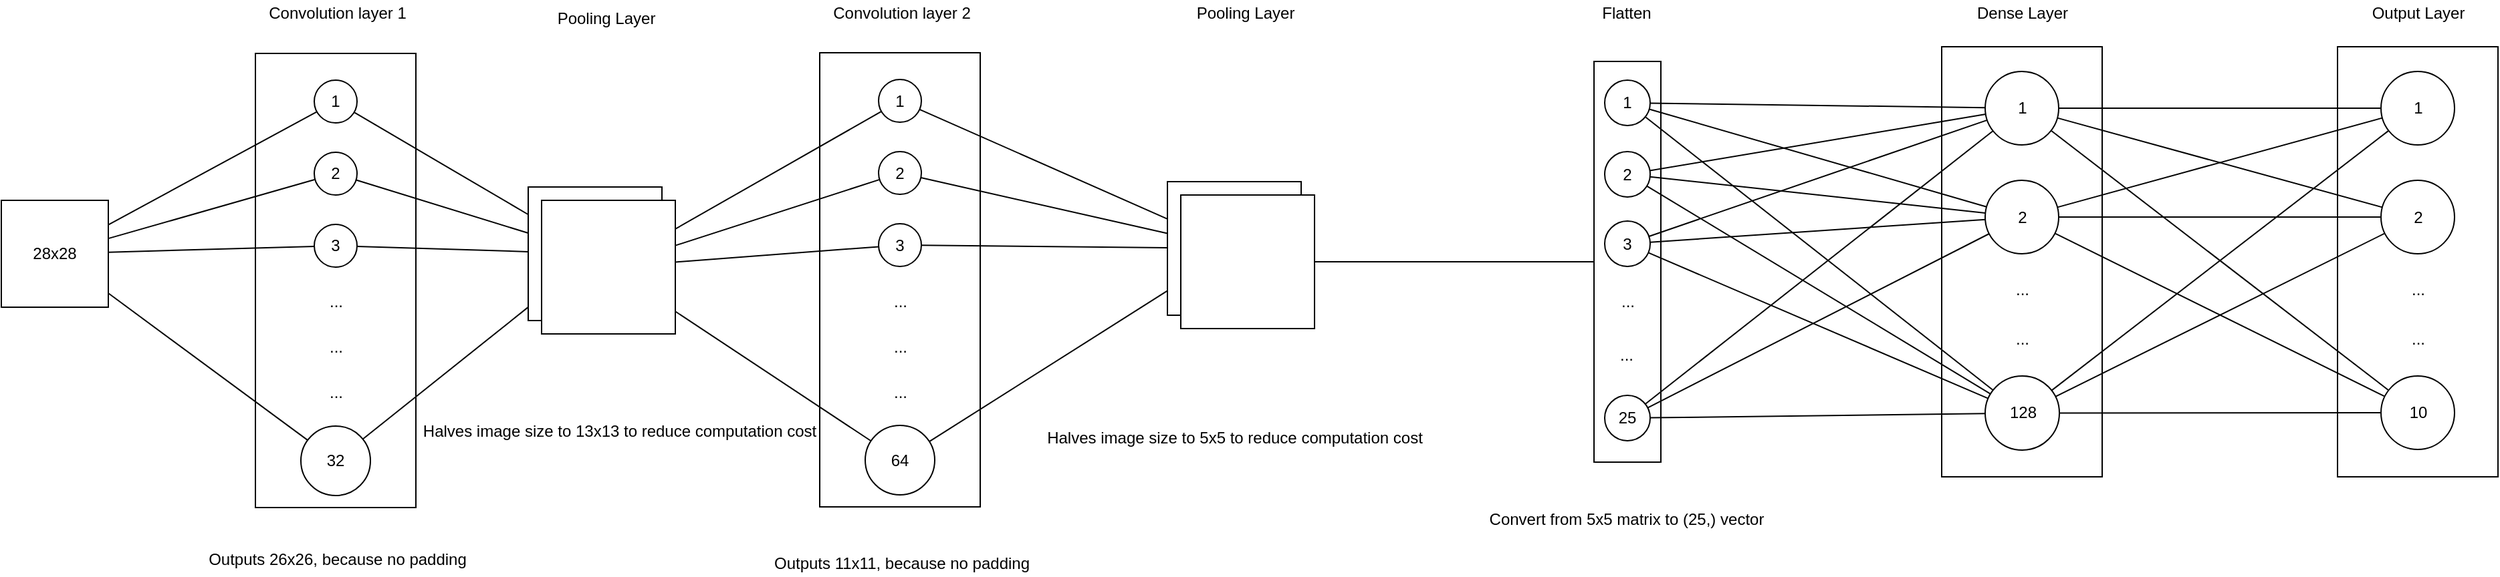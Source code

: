 <mxfile version="14.1.8" type="device"><diagram id="FoCLqsETbhlomeHjTRJn" name="Page-1"><mxGraphModel dx="1483" dy="889" grid="0" gridSize="10" guides="1" tooltips="1" connect="1" arrows="1" fold="1" page="0" pageScale="1" pageWidth="1169" pageHeight="827" math="0" shadow="0"><root><mxCell id="0"/><mxCell id="1" parent="0"/><mxCell id="E9-rQ-2AWhkA9_rPrqKt-1" value="28x28" style="whiteSpace=wrap;html=1;aspect=fixed;" parent="1" vertex="1"><mxGeometry x="150" y="270" width="80" height="80" as="geometry"/></mxCell><mxCell id="E9-rQ-2AWhkA9_rPrqKt-3" value="" style="rounded=0;whiteSpace=wrap;html=1;" parent="1" vertex="1"><mxGeometry x="340" y="160" width="120" height="340" as="geometry"/></mxCell><mxCell id="E9-rQ-2AWhkA9_rPrqKt-4" value="Convolution layer 1" style="text;html=1;align=center;verticalAlign=middle;resizable=0;points=[];autosize=1;" parent="1" vertex="1"><mxGeometry x="345" y="121" width="112" height="18" as="geometry"/></mxCell><mxCell id="aYrtP5bcUz-ZCTeEqJv8-25" style="edgeStyle=none;rounded=0;orthogonalLoop=1;jettySize=auto;html=1;endArrow=none;endFill=0;" edge="1" parent="1" source="aYrtP5bcUz-ZCTeEqJv8-1" target="aYrtP5bcUz-ZCTeEqJv8-12"><mxGeometry relative="1" as="geometry"/></mxCell><mxCell id="aYrtP5bcUz-ZCTeEqJv8-1" value="1" style="ellipse;whiteSpace=wrap;html=1;aspect=fixed;" vertex="1" parent="1"><mxGeometry x="384" y="180" width="32" height="32" as="geometry"/></mxCell><mxCell id="aYrtP5bcUz-ZCTeEqJv8-26" style="edgeStyle=none;rounded=0;orthogonalLoop=1;jettySize=auto;html=1;endArrow=none;endFill=0;" edge="1" parent="1" source="aYrtP5bcUz-ZCTeEqJv8-2" target="aYrtP5bcUz-ZCTeEqJv8-12"><mxGeometry relative="1" as="geometry"/></mxCell><mxCell id="aYrtP5bcUz-ZCTeEqJv8-2" value="2" style="ellipse;whiteSpace=wrap;html=1;aspect=fixed;" vertex="1" parent="1"><mxGeometry x="384" y="234" width="32" height="32" as="geometry"/></mxCell><mxCell id="aYrtP5bcUz-ZCTeEqJv8-27" style="edgeStyle=none;rounded=0;orthogonalLoop=1;jettySize=auto;html=1;endArrow=none;endFill=0;" edge="1" parent="1" source="aYrtP5bcUz-ZCTeEqJv8-3" target="aYrtP5bcUz-ZCTeEqJv8-12"><mxGeometry relative="1" as="geometry"/></mxCell><mxCell id="aYrtP5bcUz-ZCTeEqJv8-3" value="3" style="ellipse;whiteSpace=wrap;html=1;aspect=fixed;" vertex="1" parent="1"><mxGeometry x="384" y="288" width="32" height="32" as="geometry"/></mxCell><mxCell id="aYrtP5bcUz-ZCTeEqJv8-4" value="..." style="text;html=1;align=center;verticalAlign=middle;resizable=0;points=[];autosize=1;" vertex="1" parent="1"><mxGeometry x="390" y="337" width="20" height="18" as="geometry"/></mxCell><mxCell id="aYrtP5bcUz-ZCTeEqJv8-5" value="..." style="text;html=1;align=center;verticalAlign=middle;resizable=0;points=[];autosize=1;" vertex="1" parent="1"><mxGeometry x="390" y="371" width="20" height="18" as="geometry"/></mxCell><mxCell id="aYrtP5bcUz-ZCTeEqJv8-6" value="..." style="text;html=1;align=center;verticalAlign=middle;resizable=0;points=[];autosize=1;" vertex="1" parent="1"><mxGeometry x="390" y="405" width="20" height="18" as="geometry"/></mxCell><mxCell id="aYrtP5bcUz-ZCTeEqJv8-28" style="edgeStyle=none;rounded=0;orthogonalLoop=1;jettySize=auto;html=1;endArrow=none;endFill=0;" edge="1" parent="1" source="aYrtP5bcUz-ZCTeEqJv8-7" target="aYrtP5bcUz-ZCTeEqJv8-12"><mxGeometry relative="1" as="geometry"/></mxCell><mxCell id="aYrtP5bcUz-ZCTeEqJv8-7" value="32" style="ellipse;whiteSpace=wrap;html=1;aspect=fixed;" vertex="1" parent="1"><mxGeometry x="374" y="439" width="52" height="52" as="geometry"/></mxCell><mxCell id="aYrtP5bcUz-ZCTeEqJv8-8" style="rounded=0;orthogonalLoop=1;jettySize=auto;html=1;endArrow=none;endFill=0;" edge="1" parent="1" source="E9-rQ-2AWhkA9_rPrqKt-1" target="aYrtP5bcUz-ZCTeEqJv8-1"><mxGeometry relative="1" as="geometry"/></mxCell><mxCell id="aYrtP5bcUz-ZCTeEqJv8-9" style="rounded=0;orthogonalLoop=1;jettySize=auto;html=1;endArrow=none;endFill=0;" edge="1" parent="1" source="E9-rQ-2AWhkA9_rPrqKt-1" target="aYrtP5bcUz-ZCTeEqJv8-2"><mxGeometry relative="1" as="geometry"><mxPoint x="240" y="298.286" as="sourcePoint"/><mxPoint x="395.938" y="213.633" as="targetPoint"/></mxGeometry></mxCell><mxCell id="aYrtP5bcUz-ZCTeEqJv8-10" style="rounded=0;orthogonalLoop=1;jettySize=auto;html=1;endArrow=none;endFill=0;" edge="1" parent="1" source="E9-rQ-2AWhkA9_rPrqKt-1" target="aYrtP5bcUz-ZCTeEqJv8-3"><mxGeometry relative="1" as="geometry"><mxPoint x="250" y="308.286" as="sourcePoint"/><mxPoint x="405.938" y="223.633" as="targetPoint"/></mxGeometry></mxCell><mxCell id="aYrtP5bcUz-ZCTeEqJv8-11" style="rounded=0;orthogonalLoop=1;jettySize=auto;html=1;endArrow=none;endFill=0;" edge="1" parent="1" source="E9-rQ-2AWhkA9_rPrqKt-1" target="aYrtP5bcUz-ZCTeEqJv8-7"><mxGeometry relative="1" as="geometry"><mxPoint x="240" y="318.857" as="sourcePoint"/><mxPoint x="394.007" y="314.457" as="targetPoint"/></mxGeometry></mxCell><mxCell id="aYrtP5bcUz-ZCTeEqJv8-12" value="" style="whiteSpace=wrap;html=1;aspect=fixed;" vertex="1" parent="1"><mxGeometry x="544" y="260" width="100" height="100" as="geometry"/></mxCell><mxCell id="aYrtP5bcUz-ZCTeEqJv8-14" value="" style="whiteSpace=wrap;html=1;aspect=fixed;" vertex="1" parent="1"><mxGeometry x="554" y="270" width="100" height="100" as="geometry"/></mxCell><mxCell id="aYrtP5bcUz-ZCTeEqJv8-15" value="Pooling Layer" style="text;html=1;align=center;verticalAlign=middle;resizable=0;points=[];autosize=1;" vertex="1" parent="1"><mxGeometry x="560" y="125" width="84" height="18" as="geometry"/></mxCell><mxCell id="aYrtP5bcUz-ZCTeEqJv8-16" value="" style="rounded=0;whiteSpace=wrap;html=1;" vertex="1" parent="1"><mxGeometry x="762" y="159.5" width="120" height="340" as="geometry"/></mxCell><mxCell id="aYrtP5bcUz-ZCTeEqJv8-17" value="Convolution layer 2" style="text;html=1;align=center;verticalAlign=middle;resizable=0;points=[];autosize=1;" vertex="1" parent="1"><mxGeometry x="767" y="120.5" width="112" height="18" as="geometry"/></mxCell><mxCell id="aYrtP5bcUz-ZCTeEqJv8-36" style="edgeStyle=none;rounded=0;orthogonalLoop=1;jettySize=auto;html=1;endArrow=none;endFill=0;" edge="1" parent="1" source="aYrtP5bcUz-ZCTeEqJv8-18" target="aYrtP5bcUz-ZCTeEqJv8-33"><mxGeometry relative="1" as="geometry"/></mxCell><mxCell id="aYrtP5bcUz-ZCTeEqJv8-18" value="1" style="ellipse;whiteSpace=wrap;html=1;aspect=fixed;" vertex="1" parent="1"><mxGeometry x="806" y="179.5" width="32" height="32" as="geometry"/></mxCell><mxCell id="aYrtP5bcUz-ZCTeEqJv8-37" style="edgeStyle=none;rounded=0;orthogonalLoop=1;jettySize=auto;html=1;endArrow=none;endFill=0;" edge="1" parent="1" source="aYrtP5bcUz-ZCTeEqJv8-19" target="aYrtP5bcUz-ZCTeEqJv8-33"><mxGeometry relative="1" as="geometry"/></mxCell><mxCell id="aYrtP5bcUz-ZCTeEqJv8-19" value="2" style="ellipse;whiteSpace=wrap;html=1;aspect=fixed;" vertex="1" parent="1"><mxGeometry x="806" y="233.5" width="32" height="32" as="geometry"/></mxCell><mxCell id="aYrtP5bcUz-ZCTeEqJv8-38" style="edgeStyle=none;rounded=0;orthogonalLoop=1;jettySize=auto;html=1;endArrow=none;endFill=0;" edge="1" parent="1" source="aYrtP5bcUz-ZCTeEqJv8-20" target="aYrtP5bcUz-ZCTeEqJv8-33"><mxGeometry relative="1" as="geometry"/></mxCell><mxCell id="aYrtP5bcUz-ZCTeEqJv8-20" value="3" style="ellipse;whiteSpace=wrap;html=1;aspect=fixed;" vertex="1" parent="1"><mxGeometry x="806" y="287.5" width="32" height="32" as="geometry"/></mxCell><mxCell id="aYrtP5bcUz-ZCTeEqJv8-21" value="..." style="text;html=1;align=center;verticalAlign=middle;resizable=0;points=[];autosize=1;" vertex="1" parent="1"><mxGeometry x="812" y="336.5" width="20" height="18" as="geometry"/></mxCell><mxCell id="aYrtP5bcUz-ZCTeEqJv8-22" value="..." style="text;html=1;align=center;verticalAlign=middle;resizable=0;points=[];autosize=1;" vertex="1" parent="1"><mxGeometry x="812" y="370.5" width="20" height="18" as="geometry"/></mxCell><mxCell id="aYrtP5bcUz-ZCTeEqJv8-23" value="..." style="text;html=1;align=center;verticalAlign=middle;resizable=0;points=[];autosize=1;" vertex="1" parent="1"><mxGeometry x="812" y="404.5" width="20" height="18" as="geometry"/></mxCell><mxCell id="aYrtP5bcUz-ZCTeEqJv8-39" style="edgeStyle=none;rounded=0;orthogonalLoop=1;jettySize=auto;html=1;endArrow=none;endFill=0;" edge="1" parent="1" source="aYrtP5bcUz-ZCTeEqJv8-24" target="aYrtP5bcUz-ZCTeEqJv8-33"><mxGeometry relative="1" as="geometry"/></mxCell><mxCell id="aYrtP5bcUz-ZCTeEqJv8-24" value="64" style="ellipse;whiteSpace=wrap;html=1;aspect=fixed;" vertex="1" parent="1"><mxGeometry x="796" y="438.5" width="52" height="52" as="geometry"/></mxCell><mxCell id="aYrtP5bcUz-ZCTeEqJv8-33" value="" style="whiteSpace=wrap;html=1;aspect=fixed;" vertex="1" parent="1"><mxGeometry x="1022" y="256" width="100" height="100" as="geometry"/></mxCell><mxCell id="aYrtP5bcUz-ZCTeEqJv8-50" style="edgeStyle=none;rounded=0;orthogonalLoop=1;jettySize=auto;html=1;endArrow=none;endFill=0;" edge="1" parent="1" source="aYrtP5bcUz-ZCTeEqJv8-34" target="aYrtP5bcUz-ZCTeEqJv8-48"><mxGeometry relative="1" as="geometry"/></mxCell><mxCell id="aYrtP5bcUz-ZCTeEqJv8-34" value="" style="whiteSpace=wrap;html=1;aspect=fixed;" vertex="1" parent="1"><mxGeometry x="1032" y="266" width="100" height="100" as="geometry"/></mxCell><mxCell id="aYrtP5bcUz-ZCTeEqJv8-35" value="Pooling Layer" style="text;html=1;align=center;verticalAlign=middle;resizable=0;points=[];autosize=1;" vertex="1" parent="1"><mxGeometry x="1038" y="121" width="84" height="18" as="geometry"/></mxCell><mxCell id="aYrtP5bcUz-ZCTeEqJv8-40" value="Outputs 26x26, because no padding" style="text;html=1;align=center;verticalAlign=middle;resizable=0;points=[];autosize=1;" vertex="1" parent="1"><mxGeometry x="299.5" y="530" width="203" height="18" as="geometry"/></mxCell><mxCell id="aYrtP5bcUz-ZCTeEqJv8-41" value="Halves image size to 13x13 to reduce computation cost" style="text;html=1;align=center;verticalAlign=middle;resizable=0;points=[];autosize=1;" vertex="1" parent="1"><mxGeometry x="460" y="434" width="304" height="18" as="geometry"/></mxCell><mxCell id="aYrtP5bcUz-ZCTeEqJv8-44" value="Outputs 11x11, because no padding" style="text;html=1;align=center;verticalAlign=middle;resizable=0;points=[];autosize=1;" vertex="1" parent="1"><mxGeometry x="722.5" y="533" width="201" height="18" as="geometry"/></mxCell><mxCell id="aYrtP5bcUz-ZCTeEqJv8-46" value="Halves image size to 5x5 to reduce computation cost" style="text;html=1;align=center;verticalAlign=middle;resizable=0;points=[];autosize=1;" vertex="1" parent="1"><mxGeometry x="926.5" y="439" width="291" height="18" as="geometry"/></mxCell><mxCell id="aYrtP5bcUz-ZCTeEqJv8-47" value="Flatten" style="text;html=1;align=center;verticalAlign=middle;resizable=0;points=[];autosize=1;" vertex="1" parent="1"><mxGeometry x="1341" y="120.5" width="47" height="18" as="geometry"/></mxCell><mxCell id="aYrtP5bcUz-ZCTeEqJv8-48" value="" style="rounded=0;whiteSpace=wrap;html=1;" vertex="1" parent="1"><mxGeometry x="1341" y="166" width="50" height="300" as="geometry"/></mxCell><mxCell id="aYrtP5bcUz-ZCTeEqJv8-49" value="Convert from 5x5 matrix to (25,) vector" style="text;html=1;align=center;verticalAlign=middle;resizable=0;points=[];autosize=1;" vertex="1" parent="1"><mxGeometry x="1256.5" y="500" width="216" height="18" as="geometry"/></mxCell><mxCell id="aYrtP5bcUz-ZCTeEqJv8-51" value="1" style="ellipse;whiteSpace=wrap;html=1;aspect=fixed;" vertex="1" parent="1"><mxGeometry x="1349" y="180" width="34" height="34" as="geometry"/></mxCell><mxCell id="aYrtP5bcUz-ZCTeEqJv8-52" value="2" style="ellipse;whiteSpace=wrap;html=1;aspect=fixed;" vertex="1" parent="1"><mxGeometry x="1349" y="233.5" width="34" height="34" as="geometry"/></mxCell><mxCell id="aYrtP5bcUz-ZCTeEqJv8-53" value="3" style="ellipse;whiteSpace=wrap;html=1;aspect=fixed;" vertex="1" parent="1"><mxGeometry x="1349" y="285.5" width="34" height="34" as="geometry"/></mxCell><mxCell id="aYrtP5bcUz-ZCTeEqJv8-54" value="25" style="ellipse;whiteSpace=wrap;html=1;aspect=fixed;" vertex="1" parent="1"><mxGeometry x="1349" y="416" width="34" height="34" as="geometry"/></mxCell><mxCell id="aYrtP5bcUz-ZCTeEqJv8-56" value="..." style="text;html=1;align=center;verticalAlign=middle;resizable=0;points=[];autosize=1;" vertex="1" parent="1"><mxGeometry x="1356" y="336.5" width="20" height="18" as="geometry"/></mxCell><mxCell id="aYrtP5bcUz-ZCTeEqJv8-57" value="..." style="text;html=1;align=center;verticalAlign=middle;resizable=0;points=[];autosize=1;" vertex="1" parent="1"><mxGeometry x="1354.5" y="377" width="20" height="18" as="geometry"/></mxCell><mxCell id="aYrtP5bcUz-ZCTeEqJv8-59" value="" style="rounded=0;whiteSpace=wrap;html=1;" vertex="1" parent="1"><mxGeometry x="1601" y="155" width="120" height="322" as="geometry"/></mxCell><mxCell id="aYrtP5bcUz-ZCTeEqJv8-60" value="Dense Layer" style="text;html=1;align=center;verticalAlign=middle;resizable=0;points=[];autosize=1;" vertex="1" parent="1"><mxGeometry x="1622" y="121" width="78" height="18" as="geometry"/></mxCell><mxCell id="aYrtP5bcUz-ZCTeEqJv8-61" value="1" style="ellipse;whiteSpace=wrap;html=1;aspect=fixed;" vertex="1" parent="1"><mxGeometry x="1633.5" y="173.5" width="55" height="55" as="geometry"/></mxCell><mxCell id="aYrtP5bcUz-ZCTeEqJv8-62" value="2" style="ellipse;whiteSpace=wrap;html=1;aspect=fixed;" vertex="1" parent="1"><mxGeometry x="1633.5" y="255" width="55" height="55" as="geometry"/></mxCell><mxCell id="aYrtP5bcUz-ZCTeEqJv8-63" value="128" style="ellipse;whiteSpace=wrap;html=1;aspect=fixed;" vertex="1" parent="1"><mxGeometry x="1633.5" y="401.5" width="55.5" height="55.5" as="geometry"/></mxCell><mxCell id="aYrtP5bcUz-ZCTeEqJv8-64" value="..." style="text;html=1;align=center;verticalAlign=middle;resizable=0;points=[];autosize=1;" vertex="1" parent="1"><mxGeometry x="1651" y="327.5" width="20" height="18" as="geometry"/></mxCell><mxCell id="aYrtP5bcUz-ZCTeEqJv8-65" value="..." style="text;html=1;align=center;verticalAlign=middle;resizable=0;points=[];autosize=1;" vertex="1" parent="1"><mxGeometry x="1651" y="364.5" width="20" height="18" as="geometry"/></mxCell><mxCell id="aYrtP5bcUz-ZCTeEqJv8-29" style="edgeStyle=none;rounded=0;orthogonalLoop=1;jettySize=auto;html=1;endArrow=none;endFill=0;" edge="1" parent="1" source="aYrtP5bcUz-ZCTeEqJv8-14" target="aYrtP5bcUz-ZCTeEqJv8-18"><mxGeometry relative="1" as="geometry"/></mxCell><mxCell id="aYrtP5bcUz-ZCTeEqJv8-30" style="edgeStyle=none;rounded=0;orthogonalLoop=1;jettySize=auto;html=1;endArrow=none;endFill=0;" edge="1" parent="1" source="aYrtP5bcUz-ZCTeEqJv8-14" target="aYrtP5bcUz-ZCTeEqJv8-19"><mxGeometry relative="1" as="geometry"/></mxCell><mxCell id="aYrtP5bcUz-ZCTeEqJv8-31" style="edgeStyle=none;rounded=0;orthogonalLoop=1;jettySize=auto;html=1;endArrow=none;endFill=0;" edge="1" parent="1" source="aYrtP5bcUz-ZCTeEqJv8-14" target="aYrtP5bcUz-ZCTeEqJv8-20"><mxGeometry relative="1" as="geometry"/></mxCell><mxCell id="aYrtP5bcUz-ZCTeEqJv8-32" style="edgeStyle=none;rounded=0;orthogonalLoop=1;jettySize=auto;html=1;endArrow=none;endFill=0;" edge="1" parent="1" source="aYrtP5bcUz-ZCTeEqJv8-14" target="aYrtP5bcUz-ZCTeEqJv8-24"><mxGeometry relative="1" as="geometry"/></mxCell><mxCell id="aYrtP5bcUz-ZCTeEqJv8-66" style="edgeStyle=none;rounded=0;orthogonalLoop=1;jettySize=auto;html=1;endArrow=none;endFill=0;" edge="1" parent="1" source="aYrtP5bcUz-ZCTeEqJv8-51" target="aYrtP5bcUz-ZCTeEqJv8-61"><mxGeometry relative="1" as="geometry"/></mxCell><mxCell id="aYrtP5bcUz-ZCTeEqJv8-67" style="edgeStyle=none;rounded=0;orthogonalLoop=1;jettySize=auto;html=1;endArrow=none;endFill=0;" edge="1" parent="1" source="aYrtP5bcUz-ZCTeEqJv8-51" target="aYrtP5bcUz-ZCTeEqJv8-62"><mxGeometry relative="1" as="geometry"/></mxCell><mxCell id="aYrtP5bcUz-ZCTeEqJv8-68" style="edgeStyle=none;rounded=0;orthogonalLoop=1;jettySize=auto;html=1;endArrow=none;endFill=0;" edge="1" parent="1" source="aYrtP5bcUz-ZCTeEqJv8-51" target="aYrtP5bcUz-ZCTeEqJv8-63"><mxGeometry relative="1" as="geometry"/></mxCell><mxCell id="aYrtP5bcUz-ZCTeEqJv8-69" style="edgeStyle=none;rounded=0;orthogonalLoop=1;jettySize=auto;html=1;endArrow=none;endFill=0;" edge="1" parent="1" source="aYrtP5bcUz-ZCTeEqJv8-52" target="aYrtP5bcUz-ZCTeEqJv8-61"><mxGeometry relative="1" as="geometry"/></mxCell><mxCell id="aYrtP5bcUz-ZCTeEqJv8-70" style="edgeStyle=none;rounded=0;orthogonalLoop=1;jettySize=auto;html=1;endArrow=none;endFill=0;" edge="1" parent="1" source="aYrtP5bcUz-ZCTeEqJv8-52" target="aYrtP5bcUz-ZCTeEqJv8-62"><mxGeometry relative="1" as="geometry"/></mxCell><mxCell id="aYrtP5bcUz-ZCTeEqJv8-71" style="edgeStyle=none;rounded=0;orthogonalLoop=1;jettySize=auto;html=1;endArrow=none;endFill=0;" edge="1" parent="1" source="aYrtP5bcUz-ZCTeEqJv8-52" target="aYrtP5bcUz-ZCTeEqJv8-63"><mxGeometry relative="1" as="geometry"/></mxCell><mxCell id="aYrtP5bcUz-ZCTeEqJv8-72" style="edgeStyle=none;rounded=0;orthogonalLoop=1;jettySize=auto;html=1;endArrow=none;endFill=0;" edge="1" parent="1" source="aYrtP5bcUz-ZCTeEqJv8-53" target="aYrtP5bcUz-ZCTeEqJv8-61"><mxGeometry relative="1" as="geometry"/></mxCell><mxCell id="aYrtP5bcUz-ZCTeEqJv8-73" style="edgeStyle=none;rounded=0;orthogonalLoop=1;jettySize=auto;html=1;endArrow=none;endFill=0;" edge="1" parent="1" source="aYrtP5bcUz-ZCTeEqJv8-53" target="aYrtP5bcUz-ZCTeEqJv8-62"><mxGeometry relative="1" as="geometry"/></mxCell><mxCell id="aYrtP5bcUz-ZCTeEqJv8-74" style="edgeStyle=none;rounded=0;orthogonalLoop=1;jettySize=auto;html=1;endArrow=none;endFill=0;" edge="1" parent="1" source="aYrtP5bcUz-ZCTeEqJv8-53" target="aYrtP5bcUz-ZCTeEqJv8-63"><mxGeometry relative="1" as="geometry"/></mxCell><mxCell id="aYrtP5bcUz-ZCTeEqJv8-75" style="edgeStyle=none;rounded=0;orthogonalLoop=1;jettySize=auto;html=1;endArrow=none;endFill=0;" edge="1" parent="1" source="aYrtP5bcUz-ZCTeEqJv8-54" target="aYrtP5bcUz-ZCTeEqJv8-61"><mxGeometry relative="1" as="geometry"/></mxCell><mxCell id="aYrtP5bcUz-ZCTeEqJv8-76" style="edgeStyle=none;rounded=0;orthogonalLoop=1;jettySize=auto;html=1;endArrow=none;endFill=0;" edge="1" parent="1" source="aYrtP5bcUz-ZCTeEqJv8-54" target="aYrtP5bcUz-ZCTeEqJv8-62"><mxGeometry relative="1" as="geometry"/></mxCell><mxCell id="aYrtP5bcUz-ZCTeEqJv8-77" style="edgeStyle=none;rounded=0;orthogonalLoop=1;jettySize=auto;html=1;endArrow=none;endFill=0;" edge="1" parent="1" source="aYrtP5bcUz-ZCTeEqJv8-54" target="aYrtP5bcUz-ZCTeEqJv8-63"><mxGeometry relative="1" as="geometry"/></mxCell><mxCell id="aYrtP5bcUz-ZCTeEqJv8-78" value="Output Layer" style="text;html=1;align=center;verticalAlign=middle;resizable=0;points=[];autosize=1;" vertex="1" parent="1"><mxGeometry x="1917" y="120.5" width="80" height="18" as="geometry"/></mxCell><mxCell id="aYrtP5bcUz-ZCTeEqJv8-79" value="" style="rounded=0;whiteSpace=wrap;html=1;" vertex="1" parent="1"><mxGeometry x="1897" y="155" width="120" height="322" as="geometry"/></mxCell><mxCell id="aYrtP5bcUz-ZCTeEqJv8-80" value="1" style="ellipse;whiteSpace=wrap;html=1;aspect=fixed;" vertex="1" parent="1"><mxGeometry x="1929.5" y="173.5" width="55" height="55" as="geometry"/></mxCell><mxCell id="aYrtP5bcUz-ZCTeEqJv8-81" value="2" style="ellipse;whiteSpace=wrap;html=1;aspect=fixed;" vertex="1" parent="1"><mxGeometry x="1929.5" y="255" width="55" height="55" as="geometry"/></mxCell><mxCell id="aYrtP5bcUz-ZCTeEqJv8-82" value="10" style="ellipse;whiteSpace=wrap;html=1;aspect=fixed;" vertex="1" parent="1"><mxGeometry x="1929.5" y="401.5" width="55" height="55" as="geometry"/></mxCell><mxCell id="aYrtP5bcUz-ZCTeEqJv8-83" value="..." style="text;html=1;align=center;verticalAlign=middle;resizable=0;points=[];autosize=1;" vertex="1" parent="1"><mxGeometry x="1947" y="327.5" width="20" height="18" as="geometry"/></mxCell><mxCell id="aYrtP5bcUz-ZCTeEqJv8-84" value="..." style="text;html=1;align=center;verticalAlign=middle;resizable=0;points=[];autosize=1;" vertex="1" parent="1"><mxGeometry x="1947" y="364.5" width="20" height="18" as="geometry"/></mxCell><mxCell id="aYrtP5bcUz-ZCTeEqJv8-85" style="edgeStyle=none;rounded=0;orthogonalLoop=1;jettySize=auto;html=1;endArrow=none;endFill=0;" edge="1" parent="1" source="aYrtP5bcUz-ZCTeEqJv8-61" target="aYrtP5bcUz-ZCTeEqJv8-80"><mxGeometry relative="1" as="geometry"/></mxCell><mxCell id="aYrtP5bcUz-ZCTeEqJv8-86" style="edgeStyle=none;rounded=0;orthogonalLoop=1;jettySize=auto;html=1;endArrow=none;endFill=0;" edge="1" parent="1" source="aYrtP5bcUz-ZCTeEqJv8-61" target="aYrtP5bcUz-ZCTeEqJv8-81"><mxGeometry relative="1" as="geometry"/></mxCell><mxCell id="aYrtP5bcUz-ZCTeEqJv8-87" style="edgeStyle=none;rounded=0;orthogonalLoop=1;jettySize=auto;html=1;endArrow=none;endFill=0;" edge="1" parent="1" source="aYrtP5bcUz-ZCTeEqJv8-61" target="aYrtP5bcUz-ZCTeEqJv8-82"><mxGeometry relative="1" as="geometry"/></mxCell><mxCell id="aYrtP5bcUz-ZCTeEqJv8-88" style="edgeStyle=none;rounded=0;orthogonalLoop=1;jettySize=auto;html=1;endArrow=none;endFill=0;" edge="1" parent="1" source="aYrtP5bcUz-ZCTeEqJv8-62" target="aYrtP5bcUz-ZCTeEqJv8-80"><mxGeometry relative="1" as="geometry"/></mxCell><mxCell id="aYrtP5bcUz-ZCTeEqJv8-89" style="edgeStyle=none;rounded=0;orthogonalLoop=1;jettySize=auto;html=1;endArrow=none;endFill=0;" edge="1" parent="1" source="aYrtP5bcUz-ZCTeEqJv8-62" target="aYrtP5bcUz-ZCTeEqJv8-81"><mxGeometry relative="1" as="geometry"/></mxCell><mxCell id="aYrtP5bcUz-ZCTeEqJv8-90" style="edgeStyle=none;rounded=0;orthogonalLoop=1;jettySize=auto;html=1;endArrow=none;endFill=0;" edge="1" parent="1" source="aYrtP5bcUz-ZCTeEqJv8-62" target="aYrtP5bcUz-ZCTeEqJv8-82"><mxGeometry relative="1" as="geometry"/></mxCell><mxCell id="aYrtP5bcUz-ZCTeEqJv8-91" style="edgeStyle=none;rounded=0;orthogonalLoop=1;jettySize=auto;html=1;endArrow=none;endFill=0;" edge="1" parent="1" source="aYrtP5bcUz-ZCTeEqJv8-63" target="aYrtP5bcUz-ZCTeEqJv8-80"><mxGeometry relative="1" as="geometry"/></mxCell><mxCell id="aYrtP5bcUz-ZCTeEqJv8-92" style="edgeStyle=none;rounded=0;orthogonalLoop=1;jettySize=auto;html=1;endArrow=none;endFill=0;" edge="1" parent="1" source="aYrtP5bcUz-ZCTeEqJv8-63" target="aYrtP5bcUz-ZCTeEqJv8-81"><mxGeometry relative="1" as="geometry"/></mxCell><mxCell id="aYrtP5bcUz-ZCTeEqJv8-93" style="edgeStyle=none;rounded=0;orthogonalLoop=1;jettySize=auto;html=1;endArrow=none;endFill=0;" edge="1" parent="1" source="aYrtP5bcUz-ZCTeEqJv8-63" target="aYrtP5bcUz-ZCTeEqJv8-82"><mxGeometry relative="1" as="geometry"/></mxCell></root></mxGraphModel></diagram></mxfile>